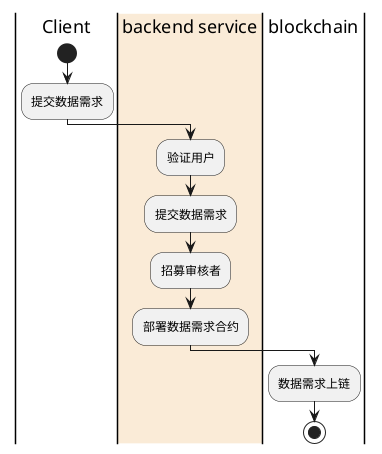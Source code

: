 @startuml


       |Client|
       start
       :提交数据需求;
       |#AntiqueWhite|backend service|
       :验证用户;
       :提交数据需求;
       :招募审核者;
       :部署数据需求合约;
       |blockchain|
       :数据需求上链;

       stop
       @enduml